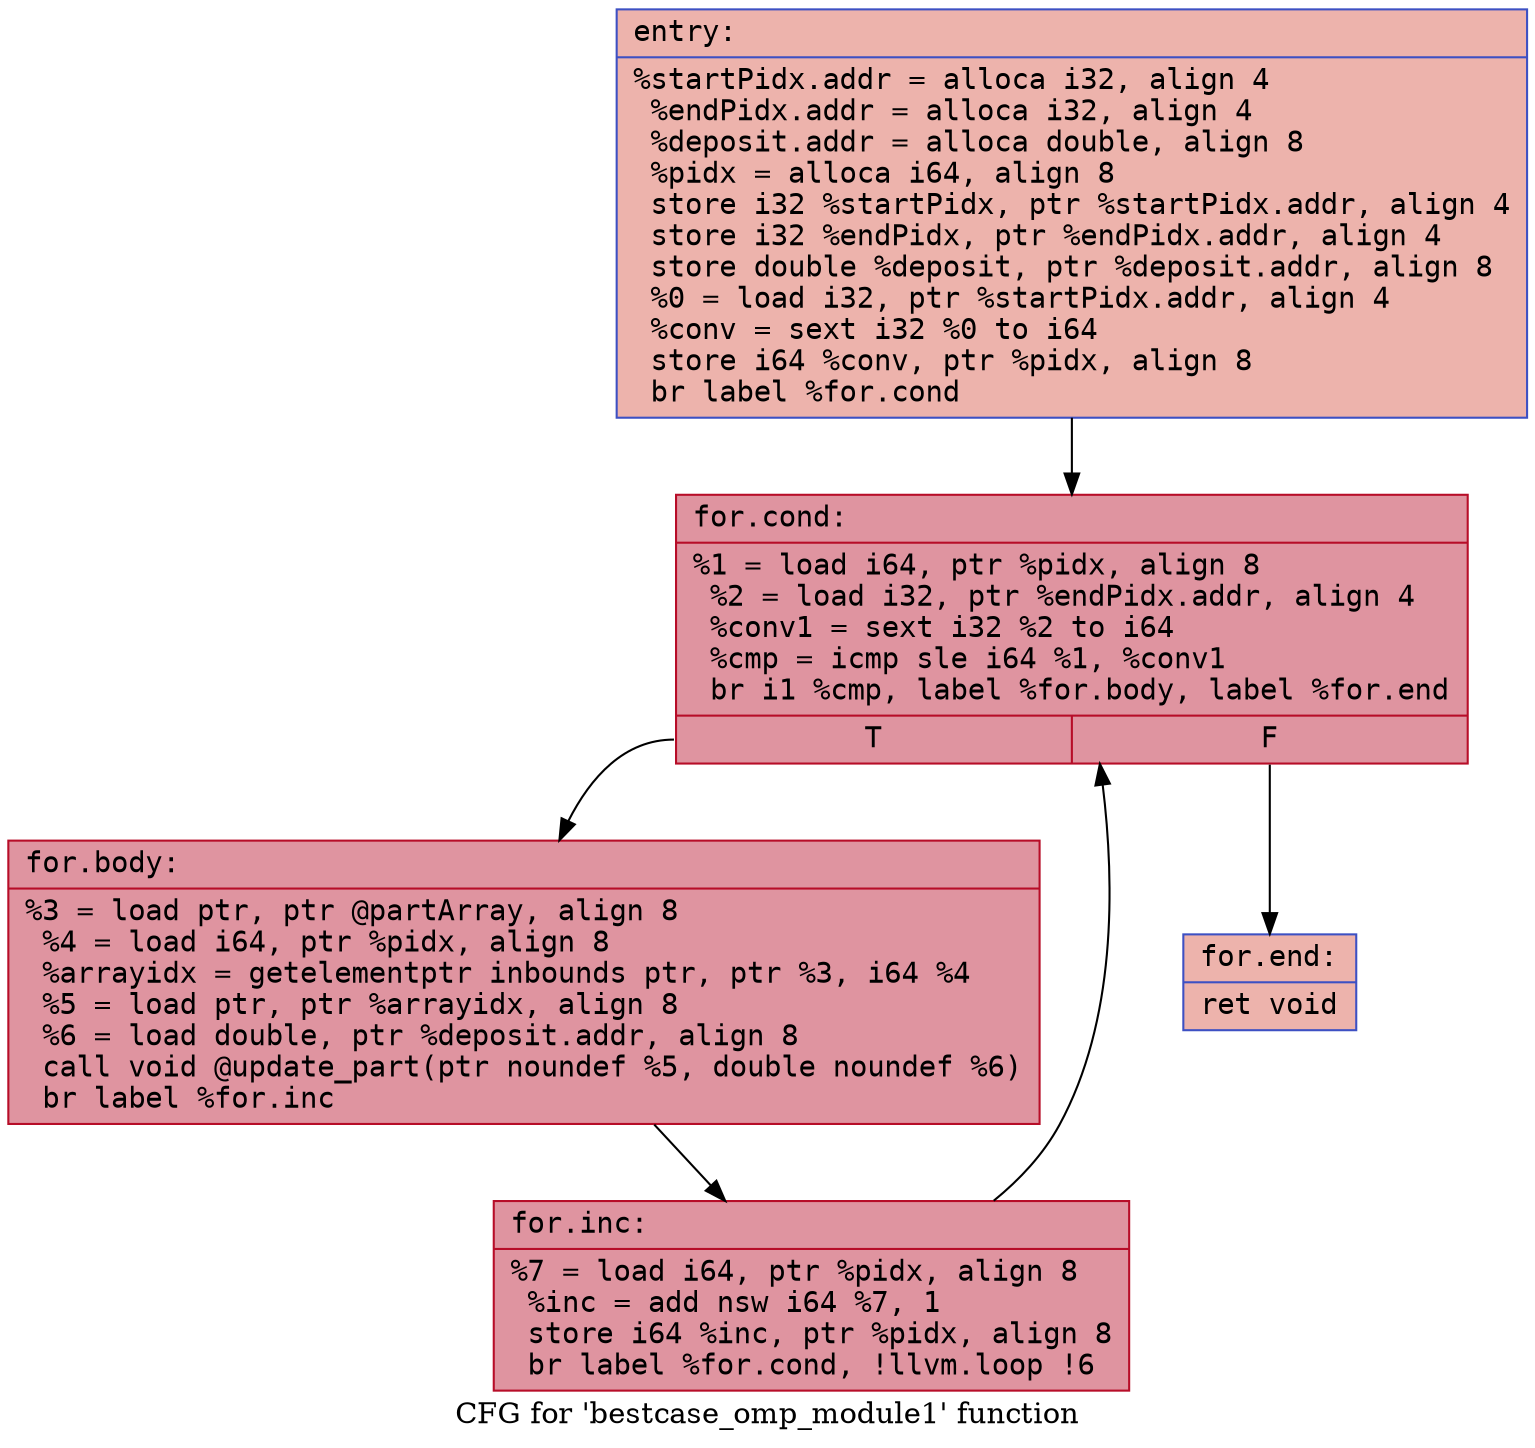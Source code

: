 digraph "CFG for 'bestcase_omp_module1' function" {
	label="CFG for 'bestcase_omp_module1' function";

	Node0x5567ef5c0430 [shape=record,color="#3d50c3ff", style=filled, fillcolor="#d6524470" fontname="Courier",label="{entry:\l|  %startPidx.addr = alloca i32, align 4\l  %endPidx.addr = alloca i32, align 4\l  %deposit.addr = alloca double, align 8\l  %pidx = alloca i64, align 8\l  store i32 %startPidx, ptr %startPidx.addr, align 4\l  store i32 %endPidx, ptr %endPidx.addr, align 4\l  store double %deposit, ptr %deposit.addr, align 8\l  %0 = load i32, ptr %startPidx.addr, align 4\l  %conv = sext i32 %0 to i64\l  store i64 %conv, ptr %pidx, align 8\l  br label %for.cond\l}"];
	Node0x5567ef5c0430 -> Node0x5567ef5c0960[tooltip="entry -> for.cond\nProbability 100.00%" ];
	Node0x5567ef5c0960 [shape=record,color="#b70d28ff", style=filled, fillcolor="#b70d2870" fontname="Courier",label="{for.cond:\l|  %1 = load i64, ptr %pidx, align 8\l  %2 = load i32, ptr %endPidx.addr, align 4\l  %conv1 = sext i32 %2 to i64\l  %cmp = icmp sle i64 %1, %conv1\l  br i1 %cmp, label %for.body, label %for.end\l|{<s0>T|<s1>F}}"];
	Node0x5567ef5c0960:s0 -> Node0x5567ef5c0c90[tooltip="for.cond -> for.body\nProbability 96.88%" ];
	Node0x5567ef5c0960:s1 -> Node0x5567ef5c0300[tooltip="for.cond -> for.end\nProbability 3.12%" ];
	Node0x5567ef5c0c90 [shape=record,color="#b70d28ff", style=filled, fillcolor="#b70d2870" fontname="Courier",label="{for.body:\l|  %3 = load ptr, ptr @partArray, align 8\l  %4 = load i64, ptr %pidx, align 8\l  %arrayidx = getelementptr inbounds ptr, ptr %3, i64 %4\l  %5 = load ptr, ptr %arrayidx, align 8\l  %6 = load double, ptr %deposit.addr, align 8\l  call void @update_part(ptr noundef %5, double noundef %6)\l  br label %for.inc\l}"];
	Node0x5567ef5c0c90 -> Node0x5567ef5c1310[tooltip="for.body -> for.inc\nProbability 100.00%" ];
	Node0x5567ef5c1310 [shape=record,color="#b70d28ff", style=filled, fillcolor="#b70d2870" fontname="Courier",label="{for.inc:\l|  %7 = load i64, ptr %pidx, align 8\l  %inc = add nsw i64 %7, 1\l  store i64 %inc, ptr %pidx, align 8\l  br label %for.cond, !llvm.loop !6\l}"];
	Node0x5567ef5c1310 -> Node0x5567ef5c0960[tooltip="for.inc -> for.cond\nProbability 100.00%" ];
	Node0x5567ef5c0300 [shape=record,color="#3d50c3ff", style=filled, fillcolor="#d6524470" fontname="Courier",label="{for.end:\l|  ret void\l}"];
}
